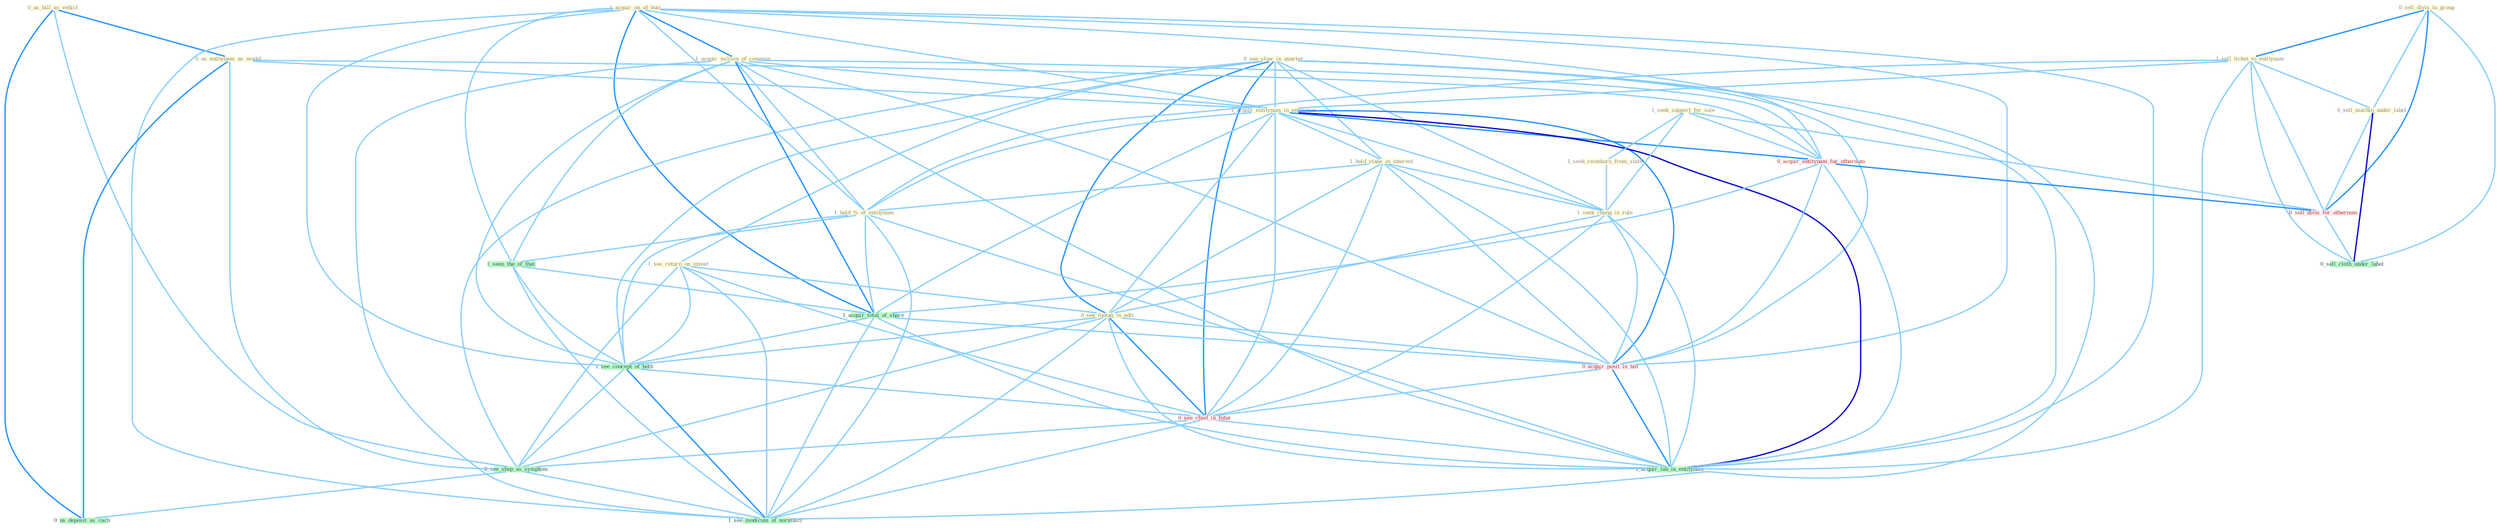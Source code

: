Graph G{ 
    node
    [shape=polygon,style=filled,width=.5,height=.06,color="#BDFCC9",fixedsize=true,fontsize=4,
    fontcolor="#2f4f4f"];
    {node
    [color="#ffffe0", fontcolor="#8b7d6b"] "0_us_bill_as_vehicl " "0_sell_divis_to_group " "1_acquir_on_of_busi " "0_see_slow_in_quarter " "1_sell_ticket_to_entitynam " "0_us_entitynam_as_model " "1_acquir_million_of_common " "1_acquir_entitynam_in_entitynam " "1_see_return_on_invest " "1_hold_stake_in_interest " "1_seek_support_for_sale " "1_seek_reimburs_from_state " "1_hold_%_of_entitynam " "1_seek_chang_in_rule " "0_see_footag_in_edit " "0_sell_machin_under_label "}
{node [color="#fff0f5", fontcolor="#b22222"] "0_acquir_entitynam_for_othernum " "0_sell_divis_for_othernum " "0_acquir_posit_in_bid " "0_see_chief_in_futur "}
edge [color="#B0E2FF"];

	"0_us_bill_as_vehicl " -- "0_us_entitynam_as_model " [w="2", color="#1e90ff" , len=0.8];
	"0_us_bill_as_vehicl " -- "0_see_shop_as_symptom " [w="1", color="#87cefa" ];
	"0_us_bill_as_vehicl " -- "0_us_deposit_as_cach " [w="2", color="#1e90ff" , len=0.8];
	"0_sell_divis_to_group " -- "1_sell_ticket_to_entitynam " [w="2", color="#1e90ff" , len=0.8];
	"0_sell_divis_to_group " -- "0_sell_machin_under_label " [w="1", color="#87cefa" ];
	"0_sell_divis_to_group " -- "0_sell_divis_for_othernum " [w="2", color="#1e90ff" , len=0.8];
	"0_sell_divis_to_group " -- "0_sell_cloth_under_label " [w="1", color="#87cefa" ];
	"1_acquir_on_of_busi " -- "1_acquir_million_of_common " [w="2", color="#1e90ff" , len=0.8];
	"1_acquir_on_of_busi " -- "1_acquir_entitynam_in_entitynam " [w="1", color="#87cefa" ];
	"1_acquir_on_of_busi " -- "1_hold_%_of_entitynam " [w="1", color="#87cefa" ];
	"1_acquir_on_of_busi " -- "0_acquir_entitynam_for_othernum " [w="1", color="#87cefa" ];
	"1_acquir_on_of_busi " -- "1_seen_the_of_that " [w="1", color="#87cefa" ];
	"1_acquir_on_of_busi " -- "1_acquir_total_of_share " [w="2", color="#1e90ff" , len=0.8];
	"1_acquir_on_of_busi " -- "0_acquir_posit_in_bid " [w="1", color="#87cefa" ];
	"1_acquir_on_of_busi " -- "1_see_concept_of_both " [w="1", color="#87cefa" ];
	"1_acquir_on_of_busi " -- "1_acquir_lab_in_entitynam " [w="1", color="#87cefa" ];
	"1_acquir_on_of_busi " -- "1_see_modicum_of_normalci " [w="1", color="#87cefa" ];
	"0_see_slow_in_quarter " -- "1_acquir_entitynam_in_entitynam " [w="1", color="#87cefa" ];
	"0_see_slow_in_quarter " -- "1_see_return_on_invest " [w="1", color="#87cefa" ];
	"0_see_slow_in_quarter " -- "1_hold_stake_in_interest " [w="1", color="#87cefa" ];
	"0_see_slow_in_quarter " -- "1_seek_chang_in_rule " [w="1", color="#87cefa" ];
	"0_see_slow_in_quarter " -- "0_see_footag_in_edit " [w="2", color="#1e90ff" , len=0.8];
	"0_see_slow_in_quarter " -- "0_acquir_posit_in_bid " [w="1", color="#87cefa" ];
	"0_see_slow_in_quarter " -- "1_see_concept_of_both " [w="1", color="#87cefa" ];
	"0_see_slow_in_quarter " -- "0_see_chief_in_futur " [w="2", color="#1e90ff" , len=0.8];
	"0_see_slow_in_quarter " -- "0_see_shop_as_symptom " [w="1", color="#87cefa" ];
	"0_see_slow_in_quarter " -- "1_acquir_lab_in_entitynam " [w="1", color="#87cefa" ];
	"0_see_slow_in_quarter " -- "1_see_modicum_of_normalci " [w="1", color="#87cefa" ];
	"1_sell_ticket_to_entitynam " -- "1_acquir_entitynam_in_entitynam " [w="1", color="#87cefa" ];
	"1_sell_ticket_to_entitynam " -- "1_hold_%_of_entitynam " [w="1", color="#87cefa" ];
	"1_sell_ticket_to_entitynam " -- "0_sell_machin_under_label " [w="1", color="#87cefa" ];
	"1_sell_ticket_to_entitynam " -- "0_sell_divis_for_othernum " [w="1", color="#87cefa" ];
	"1_sell_ticket_to_entitynam " -- "0_sell_cloth_under_label " [w="1", color="#87cefa" ];
	"1_sell_ticket_to_entitynam " -- "1_acquir_lab_in_entitynam " [w="1", color="#87cefa" ];
	"0_us_entitynam_as_model " -- "1_acquir_entitynam_in_entitynam " [w="1", color="#87cefa" ];
	"0_us_entitynam_as_model " -- "0_acquir_entitynam_for_othernum " [w="1", color="#87cefa" ];
	"0_us_entitynam_as_model " -- "0_see_shop_as_symptom " [w="1", color="#87cefa" ];
	"0_us_entitynam_as_model " -- "0_us_deposit_as_cach " [w="2", color="#1e90ff" , len=0.8];
	"1_acquir_million_of_common " -- "1_acquir_entitynam_in_entitynam " [w="1", color="#87cefa" ];
	"1_acquir_million_of_common " -- "1_hold_%_of_entitynam " [w="1", color="#87cefa" ];
	"1_acquir_million_of_common " -- "0_acquir_entitynam_for_othernum " [w="1", color="#87cefa" ];
	"1_acquir_million_of_common " -- "1_seen_the_of_that " [w="1", color="#87cefa" ];
	"1_acquir_million_of_common " -- "1_acquir_total_of_share " [w="2", color="#1e90ff" , len=0.8];
	"1_acquir_million_of_common " -- "0_acquir_posit_in_bid " [w="1", color="#87cefa" ];
	"1_acquir_million_of_common " -- "1_see_concept_of_both " [w="1", color="#87cefa" ];
	"1_acquir_million_of_common " -- "1_acquir_lab_in_entitynam " [w="1", color="#87cefa" ];
	"1_acquir_million_of_common " -- "1_see_modicum_of_normalci " [w="1", color="#87cefa" ];
	"1_acquir_entitynam_in_entitynam " -- "1_hold_stake_in_interest " [w="1", color="#87cefa" ];
	"1_acquir_entitynam_in_entitynam " -- "1_hold_%_of_entitynam " [w="1", color="#87cefa" ];
	"1_acquir_entitynam_in_entitynam " -- "1_seek_chang_in_rule " [w="1", color="#87cefa" ];
	"1_acquir_entitynam_in_entitynam " -- "0_see_footag_in_edit " [w="1", color="#87cefa" ];
	"1_acquir_entitynam_in_entitynam " -- "0_acquir_entitynam_for_othernum " [w="2", color="#1e90ff" , len=0.8];
	"1_acquir_entitynam_in_entitynam " -- "1_acquir_total_of_share " [w="1", color="#87cefa" ];
	"1_acquir_entitynam_in_entitynam " -- "0_acquir_posit_in_bid " [w="2", color="#1e90ff" , len=0.8];
	"1_acquir_entitynam_in_entitynam " -- "0_see_chief_in_futur " [w="1", color="#87cefa" ];
	"1_acquir_entitynam_in_entitynam " -- "1_acquir_lab_in_entitynam " [w="3", color="#0000cd" , len=0.6];
	"1_see_return_on_invest " -- "0_see_footag_in_edit " [w="1", color="#87cefa" ];
	"1_see_return_on_invest " -- "1_see_concept_of_both " [w="1", color="#87cefa" ];
	"1_see_return_on_invest " -- "0_see_chief_in_futur " [w="1", color="#87cefa" ];
	"1_see_return_on_invest " -- "0_see_shop_as_symptom " [w="1", color="#87cefa" ];
	"1_see_return_on_invest " -- "1_see_modicum_of_normalci " [w="1", color="#87cefa" ];
	"1_hold_stake_in_interest " -- "1_hold_%_of_entitynam " [w="1", color="#87cefa" ];
	"1_hold_stake_in_interest " -- "1_seek_chang_in_rule " [w="1", color="#87cefa" ];
	"1_hold_stake_in_interest " -- "0_see_footag_in_edit " [w="1", color="#87cefa" ];
	"1_hold_stake_in_interest " -- "0_acquir_posit_in_bid " [w="1", color="#87cefa" ];
	"1_hold_stake_in_interest " -- "0_see_chief_in_futur " [w="1", color="#87cefa" ];
	"1_hold_stake_in_interest " -- "1_acquir_lab_in_entitynam " [w="1", color="#87cefa" ];
	"1_seek_support_for_sale " -- "1_seek_reimburs_from_state " [w="1", color="#87cefa" ];
	"1_seek_support_for_sale " -- "1_seek_chang_in_rule " [w="1", color="#87cefa" ];
	"1_seek_support_for_sale " -- "0_acquir_entitynam_for_othernum " [w="1", color="#87cefa" ];
	"1_seek_support_for_sale " -- "0_sell_divis_for_othernum " [w="1", color="#87cefa" ];
	"1_seek_reimburs_from_state " -- "1_seek_chang_in_rule " [w="1", color="#87cefa" ];
	"1_hold_%_of_entitynam " -- "1_seen_the_of_that " [w="1", color="#87cefa" ];
	"1_hold_%_of_entitynam " -- "1_acquir_total_of_share " [w="1", color="#87cefa" ];
	"1_hold_%_of_entitynam " -- "1_see_concept_of_both " [w="1", color="#87cefa" ];
	"1_hold_%_of_entitynam " -- "1_acquir_lab_in_entitynam " [w="1", color="#87cefa" ];
	"1_hold_%_of_entitynam " -- "1_see_modicum_of_normalci " [w="1", color="#87cefa" ];
	"1_seek_chang_in_rule " -- "0_see_footag_in_edit " [w="1", color="#87cefa" ];
	"1_seek_chang_in_rule " -- "0_acquir_posit_in_bid " [w="1", color="#87cefa" ];
	"1_seek_chang_in_rule " -- "0_see_chief_in_futur " [w="1", color="#87cefa" ];
	"1_seek_chang_in_rule " -- "1_acquir_lab_in_entitynam " [w="1", color="#87cefa" ];
	"0_see_footag_in_edit " -- "0_acquir_posit_in_bid " [w="1", color="#87cefa" ];
	"0_see_footag_in_edit " -- "1_see_concept_of_both " [w="1", color="#87cefa" ];
	"0_see_footag_in_edit " -- "0_see_chief_in_futur " [w="2", color="#1e90ff" , len=0.8];
	"0_see_footag_in_edit " -- "0_see_shop_as_symptom " [w="1", color="#87cefa" ];
	"0_see_footag_in_edit " -- "1_acquir_lab_in_entitynam " [w="1", color="#87cefa" ];
	"0_see_footag_in_edit " -- "1_see_modicum_of_normalci " [w="1", color="#87cefa" ];
	"0_sell_machin_under_label " -- "0_sell_divis_for_othernum " [w="1", color="#87cefa" ];
	"0_sell_machin_under_label " -- "0_sell_cloth_under_label " [w="3", color="#0000cd" , len=0.6];
	"0_acquir_entitynam_for_othernum " -- "0_sell_divis_for_othernum " [w="2", color="#1e90ff" , len=0.8];
	"0_acquir_entitynam_for_othernum " -- "1_acquir_total_of_share " [w="1", color="#87cefa" ];
	"0_acquir_entitynam_for_othernum " -- "0_acquir_posit_in_bid " [w="1", color="#87cefa" ];
	"0_acquir_entitynam_for_othernum " -- "1_acquir_lab_in_entitynam " [w="1", color="#87cefa" ];
	"1_seen_the_of_that " -- "1_acquir_total_of_share " [w="1", color="#87cefa" ];
	"1_seen_the_of_that " -- "1_see_concept_of_both " [w="1", color="#87cefa" ];
	"1_seen_the_of_that " -- "1_see_modicum_of_normalci " [w="1", color="#87cefa" ];
	"0_sell_divis_for_othernum " -- "0_sell_cloth_under_label " [w="1", color="#87cefa" ];
	"1_acquir_total_of_share " -- "0_acquir_posit_in_bid " [w="1", color="#87cefa" ];
	"1_acquir_total_of_share " -- "1_see_concept_of_both " [w="1", color="#87cefa" ];
	"1_acquir_total_of_share " -- "1_acquir_lab_in_entitynam " [w="1", color="#87cefa" ];
	"1_acquir_total_of_share " -- "1_see_modicum_of_normalci " [w="1", color="#87cefa" ];
	"0_acquir_posit_in_bid " -- "0_see_chief_in_futur " [w="1", color="#87cefa" ];
	"0_acquir_posit_in_bid " -- "1_acquir_lab_in_entitynam " [w="2", color="#1e90ff" , len=0.8];
	"1_see_concept_of_both " -- "0_see_chief_in_futur " [w="1", color="#87cefa" ];
	"1_see_concept_of_both " -- "0_see_shop_as_symptom " [w="1", color="#87cefa" ];
	"1_see_concept_of_both " -- "1_see_modicum_of_normalci " [w="2", color="#1e90ff" , len=0.8];
	"0_see_chief_in_futur " -- "0_see_shop_as_symptom " [w="1", color="#87cefa" ];
	"0_see_chief_in_futur " -- "1_acquir_lab_in_entitynam " [w="1", color="#87cefa" ];
	"0_see_chief_in_futur " -- "1_see_modicum_of_normalci " [w="1", color="#87cefa" ];
	"0_see_shop_as_symptom " -- "0_us_deposit_as_cach " [w="1", color="#87cefa" ];
	"0_see_shop_as_symptom " -- "1_see_modicum_of_normalci " [w="1", color="#87cefa" ];
}